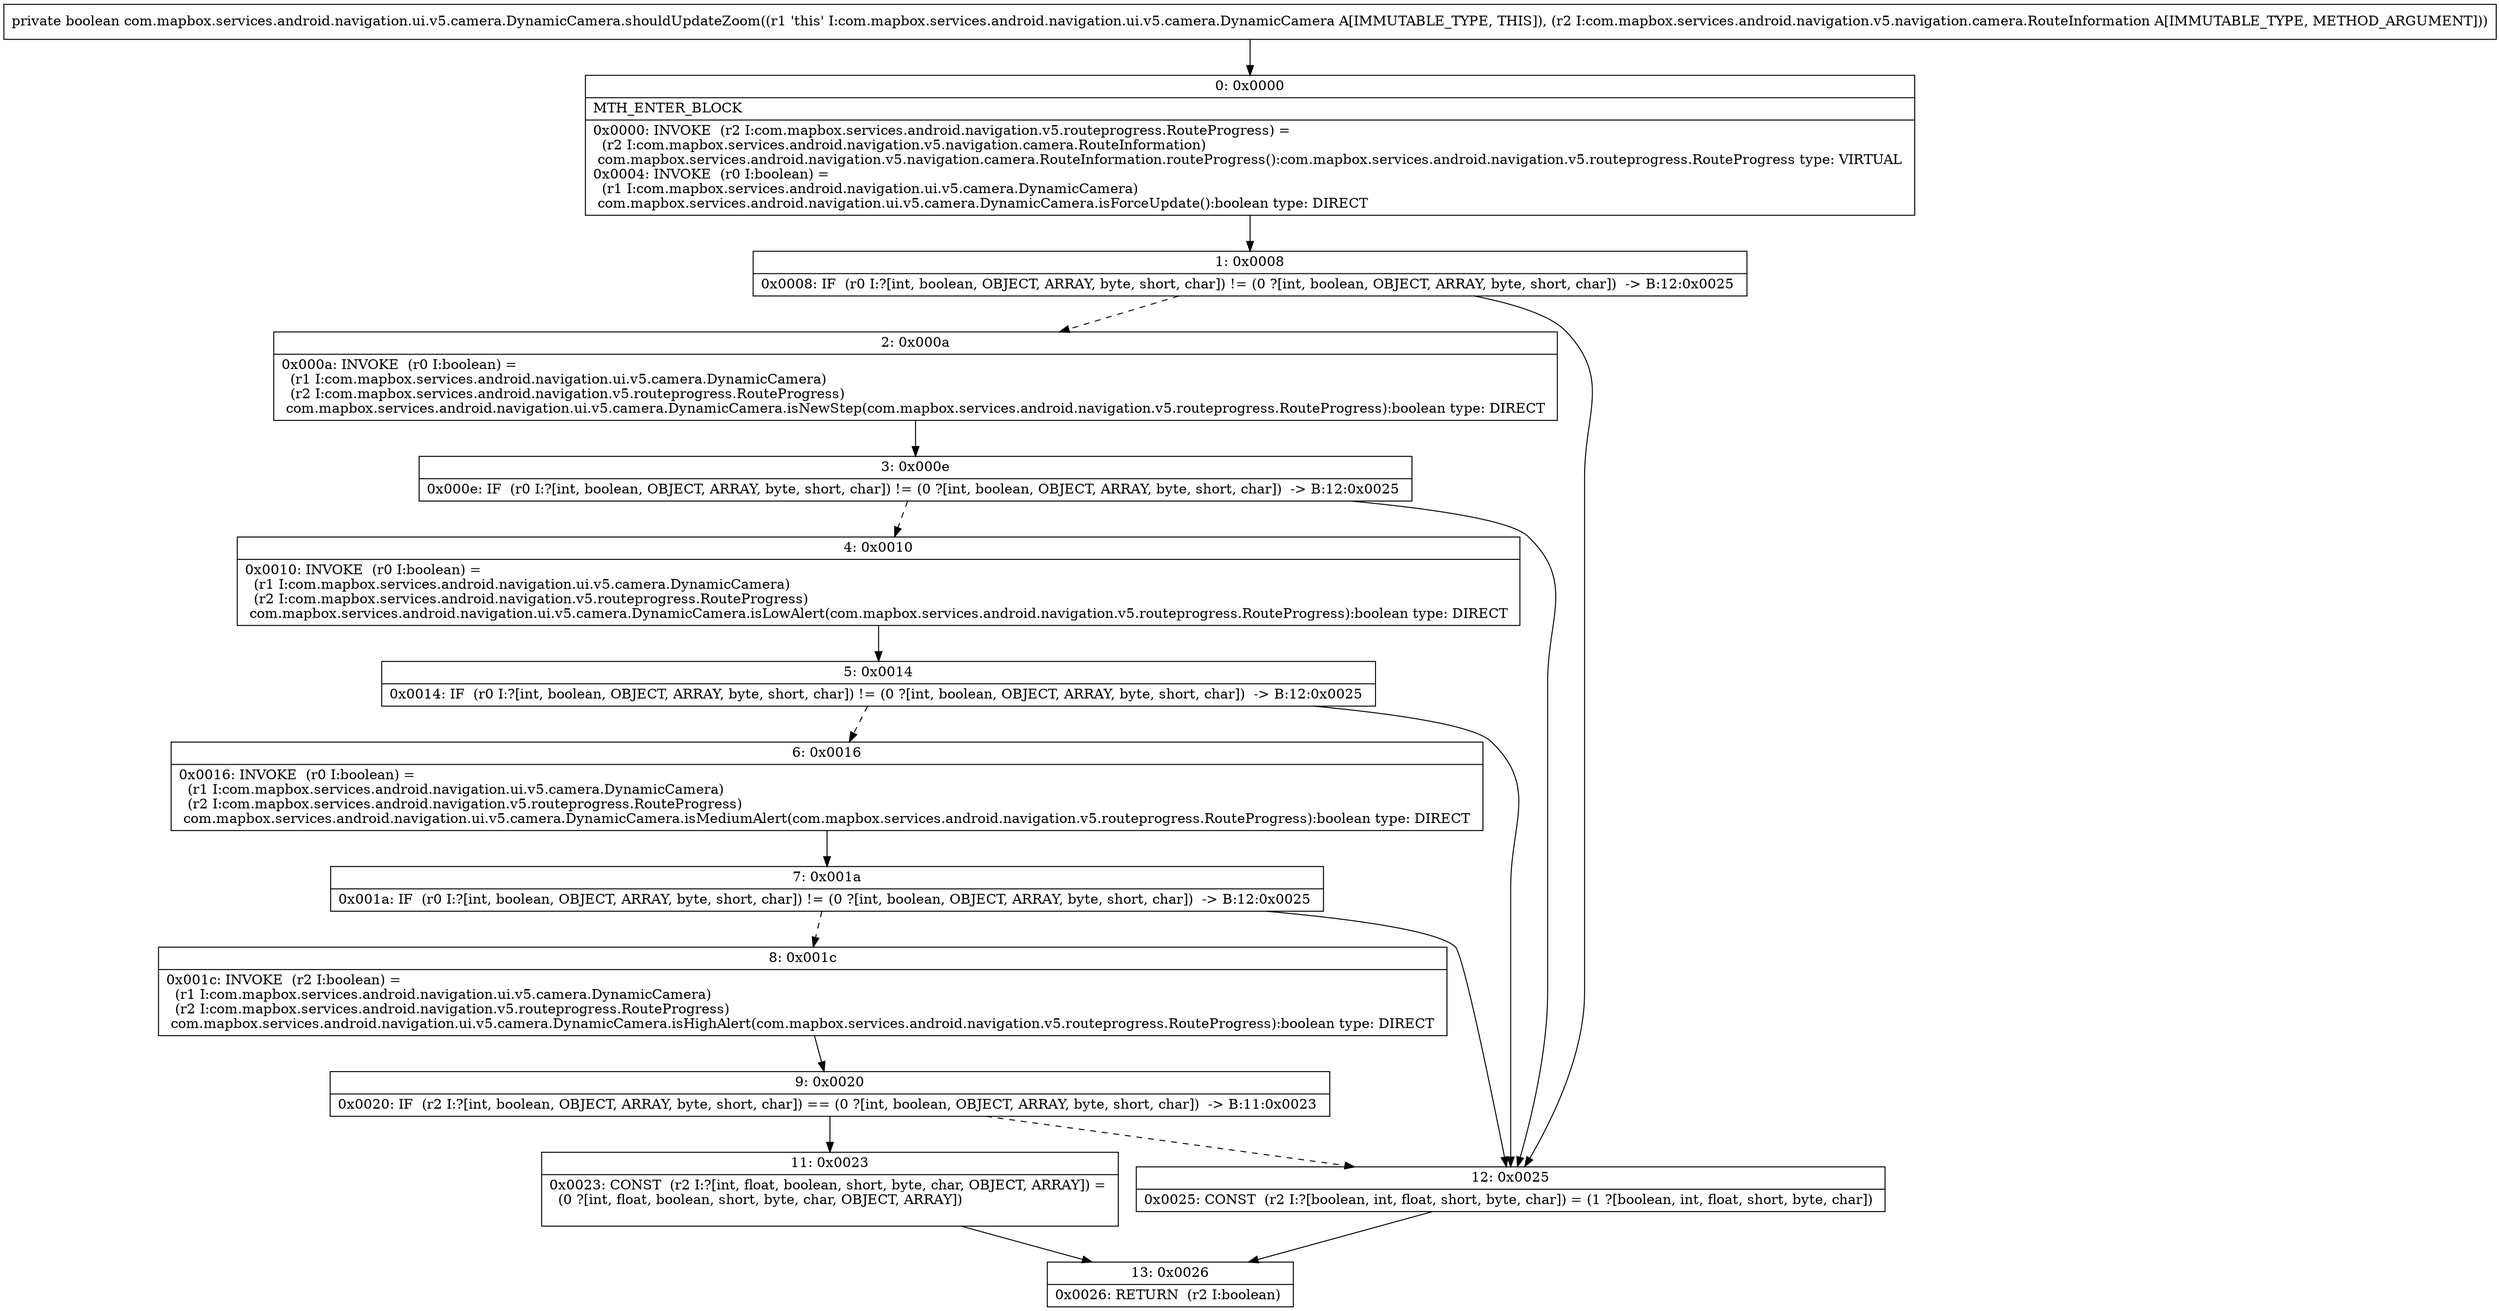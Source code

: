 digraph "CFG forcom.mapbox.services.android.navigation.ui.v5.camera.DynamicCamera.shouldUpdateZoom(Lcom\/mapbox\/services\/android\/navigation\/v5\/navigation\/camera\/RouteInformation;)Z" {
Node_0 [shape=record,label="{0\:\ 0x0000|MTH_ENTER_BLOCK\l|0x0000: INVOKE  (r2 I:com.mapbox.services.android.navigation.v5.routeprogress.RouteProgress) = \l  (r2 I:com.mapbox.services.android.navigation.v5.navigation.camera.RouteInformation)\l com.mapbox.services.android.navigation.v5.navigation.camera.RouteInformation.routeProgress():com.mapbox.services.android.navigation.v5.routeprogress.RouteProgress type: VIRTUAL \l0x0004: INVOKE  (r0 I:boolean) = \l  (r1 I:com.mapbox.services.android.navigation.ui.v5.camera.DynamicCamera)\l com.mapbox.services.android.navigation.ui.v5.camera.DynamicCamera.isForceUpdate():boolean type: DIRECT \l}"];
Node_1 [shape=record,label="{1\:\ 0x0008|0x0008: IF  (r0 I:?[int, boolean, OBJECT, ARRAY, byte, short, char]) != (0 ?[int, boolean, OBJECT, ARRAY, byte, short, char])  \-\> B:12:0x0025 \l}"];
Node_2 [shape=record,label="{2\:\ 0x000a|0x000a: INVOKE  (r0 I:boolean) = \l  (r1 I:com.mapbox.services.android.navigation.ui.v5.camera.DynamicCamera)\l  (r2 I:com.mapbox.services.android.navigation.v5.routeprogress.RouteProgress)\l com.mapbox.services.android.navigation.ui.v5.camera.DynamicCamera.isNewStep(com.mapbox.services.android.navigation.v5.routeprogress.RouteProgress):boolean type: DIRECT \l}"];
Node_3 [shape=record,label="{3\:\ 0x000e|0x000e: IF  (r0 I:?[int, boolean, OBJECT, ARRAY, byte, short, char]) != (0 ?[int, boolean, OBJECT, ARRAY, byte, short, char])  \-\> B:12:0x0025 \l}"];
Node_4 [shape=record,label="{4\:\ 0x0010|0x0010: INVOKE  (r0 I:boolean) = \l  (r1 I:com.mapbox.services.android.navigation.ui.v5.camera.DynamicCamera)\l  (r2 I:com.mapbox.services.android.navigation.v5.routeprogress.RouteProgress)\l com.mapbox.services.android.navigation.ui.v5.camera.DynamicCamera.isLowAlert(com.mapbox.services.android.navigation.v5.routeprogress.RouteProgress):boolean type: DIRECT \l}"];
Node_5 [shape=record,label="{5\:\ 0x0014|0x0014: IF  (r0 I:?[int, boolean, OBJECT, ARRAY, byte, short, char]) != (0 ?[int, boolean, OBJECT, ARRAY, byte, short, char])  \-\> B:12:0x0025 \l}"];
Node_6 [shape=record,label="{6\:\ 0x0016|0x0016: INVOKE  (r0 I:boolean) = \l  (r1 I:com.mapbox.services.android.navigation.ui.v5.camera.DynamicCamera)\l  (r2 I:com.mapbox.services.android.navigation.v5.routeprogress.RouteProgress)\l com.mapbox.services.android.navigation.ui.v5.camera.DynamicCamera.isMediumAlert(com.mapbox.services.android.navigation.v5.routeprogress.RouteProgress):boolean type: DIRECT \l}"];
Node_7 [shape=record,label="{7\:\ 0x001a|0x001a: IF  (r0 I:?[int, boolean, OBJECT, ARRAY, byte, short, char]) != (0 ?[int, boolean, OBJECT, ARRAY, byte, short, char])  \-\> B:12:0x0025 \l}"];
Node_8 [shape=record,label="{8\:\ 0x001c|0x001c: INVOKE  (r2 I:boolean) = \l  (r1 I:com.mapbox.services.android.navigation.ui.v5.camera.DynamicCamera)\l  (r2 I:com.mapbox.services.android.navigation.v5.routeprogress.RouteProgress)\l com.mapbox.services.android.navigation.ui.v5.camera.DynamicCamera.isHighAlert(com.mapbox.services.android.navigation.v5.routeprogress.RouteProgress):boolean type: DIRECT \l}"];
Node_9 [shape=record,label="{9\:\ 0x0020|0x0020: IF  (r2 I:?[int, boolean, OBJECT, ARRAY, byte, short, char]) == (0 ?[int, boolean, OBJECT, ARRAY, byte, short, char])  \-\> B:11:0x0023 \l}"];
Node_11 [shape=record,label="{11\:\ 0x0023|0x0023: CONST  (r2 I:?[int, float, boolean, short, byte, char, OBJECT, ARRAY]) = \l  (0 ?[int, float, boolean, short, byte, char, OBJECT, ARRAY])\l \l}"];
Node_12 [shape=record,label="{12\:\ 0x0025|0x0025: CONST  (r2 I:?[boolean, int, float, short, byte, char]) = (1 ?[boolean, int, float, short, byte, char]) \l}"];
Node_13 [shape=record,label="{13\:\ 0x0026|0x0026: RETURN  (r2 I:boolean) \l}"];
MethodNode[shape=record,label="{private boolean com.mapbox.services.android.navigation.ui.v5.camera.DynamicCamera.shouldUpdateZoom((r1 'this' I:com.mapbox.services.android.navigation.ui.v5.camera.DynamicCamera A[IMMUTABLE_TYPE, THIS]), (r2 I:com.mapbox.services.android.navigation.v5.navigation.camera.RouteInformation A[IMMUTABLE_TYPE, METHOD_ARGUMENT])) }"];
MethodNode -> Node_0;
Node_0 -> Node_1;
Node_1 -> Node_2[style=dashed];
Node_1 -> Node_12;
Node_2 -> Node_3;
Node_3 -> Node_4[style=dashed];
Node_3 -> Node_12;
Node_4 -> Node_5;
Node_5 -> Node_6[style=dashed];
Node_5 -> Node_12;
Node_6 -> Node_7;
Node_7 -> Node_8[style=dashed];
Node_7 -> Node_12;
Node_8 -> Node_9;
Node_9 -> Node_11;
Node_9 -> Node_12[style=dashed];
Node_11 -> Node_13;
Node_12 -> Node_13;
}

